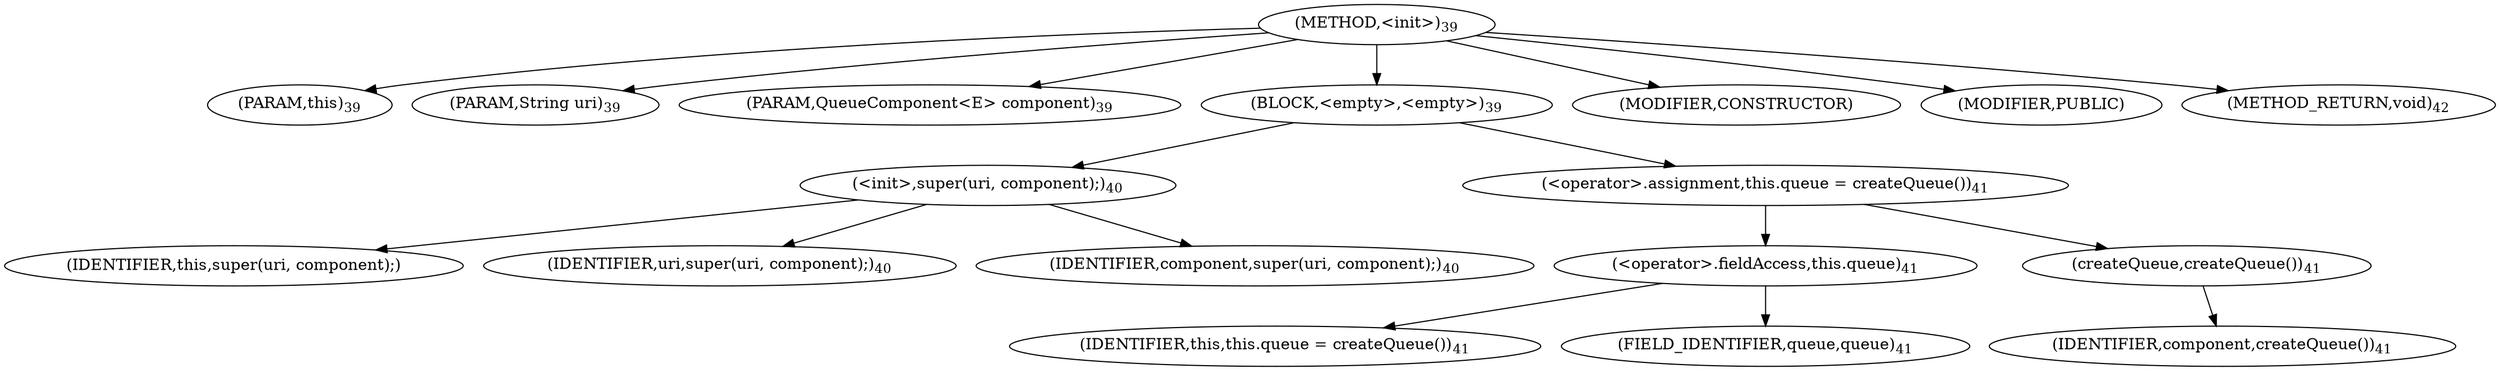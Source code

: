 digraph "&lt;init&gt;" {  
"21" [label = <(METHOD,&lt;init&gt;)<SUB>39</SUB>> ]
"4" [label = <(PARAM,this)<SUB>39</SUB>> ]
"22" [label = <(PARAM,String uri)<SUB>39</SUB>> ]
"23" [label = <(PARAM,QueueComponent&lt;E&gt; component)<SUB>39</SUB>> ]
"24" [label = <(BLOCK,&lt;empty&gt;,&lt;empty&gt;)<SUB>39</SUB>> ]
"25" [label = <(&lt;init&gt;,super(uri, component);)<SUB>40</SUB>> ]
"3" [label = <(IDENTIFIER,this,super(uri, component);)> ]
"26" [label = <(IDENTIFIER,uri,super(uri, component);)<SUB>40</SUB>> ]
"27" [label = <(IDENTIFIER,component,super(uri, component);)<SUB>40</SUB>> ]
"28" [label = <(&lt;operator&gt;.assignment,this.queue = createQueue())<SUB>41</SUB>> ]
"29" [label = <(&lt;operator&gt;.fieldAccess,this.queue)<SUB>41</SUB>> ]
"5" [label = <(IDENTIFIER,this,this.queue = createQueue())<SUB>41</SUB>> ]
"30" [label = <(FIELD_IDENTIFIER,queue,queue)<SUB>41</SUB>> ]
"31" [label = <(createQueue,createQueue())<SUB>41</SUB>> ]
"32" [label = <(IDENTIFIER,component,createQueue())<SUB>41</SUB>> ]
"33" [label = <(MODIFIER,CONSTRUCTOR)> ]
"34" [label = <(MODIFIER,PUBLIC)> ]
"35" [label = <(METHOD_RETURN,void)<SUB>42</SUB>> ]
  "21" -> "4" 
  "21" -> "22" 
  "21" -> "23" 
  "21" -> "24" 
  "21" -> "33" 
  "21" -> "34" 
  "21" -> "35" 
  "24" -> "25" 
  "24" -> "28" 
  "25" -> "3" 
  "25" -> "26" 
  "25" -> "27" 
  "28" -> "29" 
  "28" -> "31" 
  "29" -> "5" 
  "29" -> "30" 
  "31" -> "32" 
}
